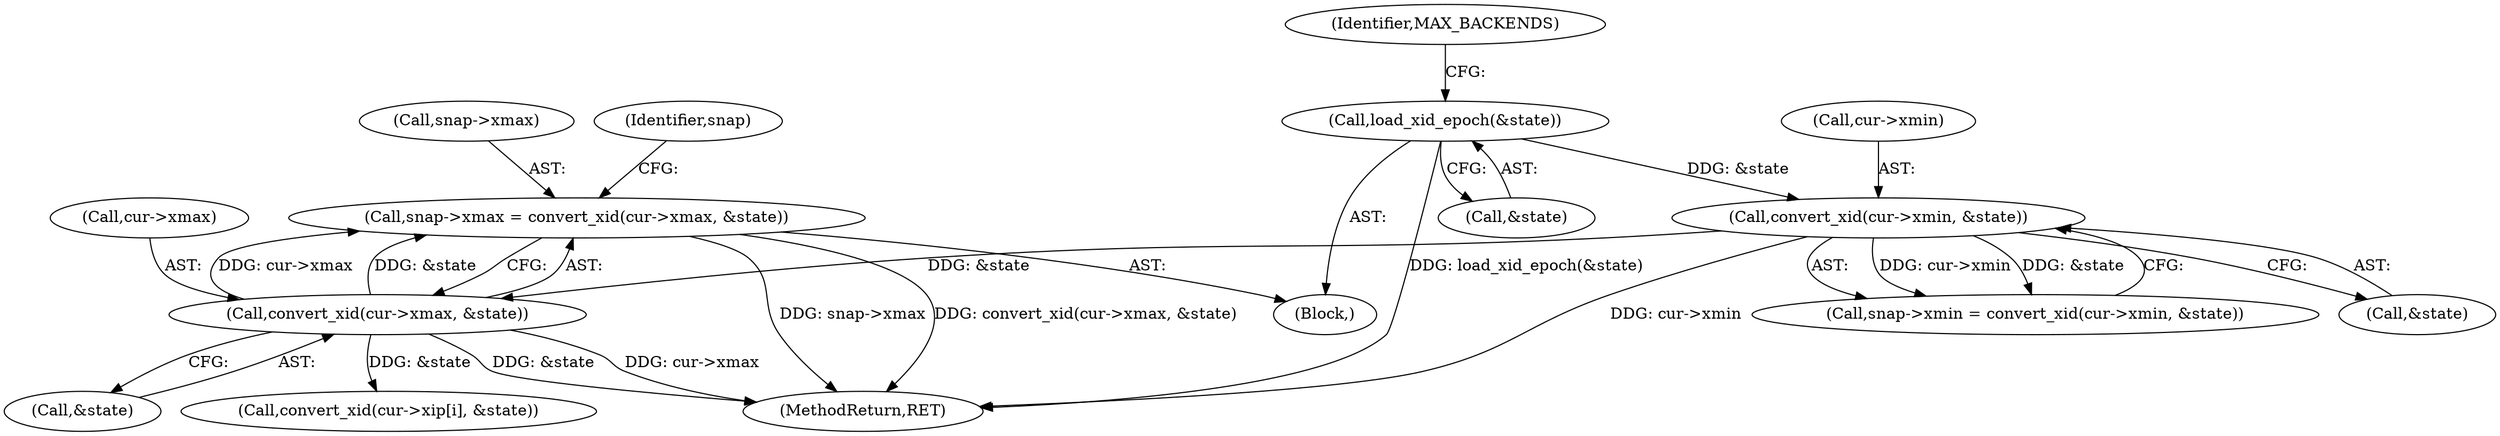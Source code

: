 digraph "0_postgres_31400a673325147e1205326008e32135a78b4d8a_18@pointer" {
"1000159" [label="(Call,snap->xmax = convert_xid(cur->xmax, &state))"];
"1000163" [label="(Call,convert_xid(cur->xmax, &state))"];
"1000153" [label="(Call,convert_xid(cur->xmin, &state))"];
"1000123" [label="(Call,load_xid_epoch(&state))"];
"1000124" [label="(Call,&state)"];
"1000149" [label="(Call,snap->xmin = convert_xid(cur->xmin, &state))"];
"1000167" [label="(Call,&state)"];
"1000157" [label="(Call,&state)"];
"1000160" [label="(Call,snap->xmax)"];
"1000171" [label="(Identifier,snap)"];
"1000201" [label="(MethodReturn,RET)"];
"1000106" [label="(Block,)"];
"1000129" [label="(Identifier,MAX_BACKENDS)"];
"1000164" [label="(Call,cur->xmax)"];
"1000153" [label="(Call,convert_xid(cur->xmin, &state))"];
"1000163" [label="(Call,convert_xid(cur->xmax, &state))"];
"1000123" [label="(Call,load_xid_epoch(&state))"];
"1000159" [label="(Call,snap->xmax = convert_xid(cur->xmax, &state))"];
"1000154" [label="(Call,cur->xmin)"];
"1000189" [label="(Call,convert_xid(cur->xip[i], &state))"];
"1000159" -> "1000106"  [label="AST: "];
"1000159" -> "1000163"  [label="CFG: "];
"1000160" -> "1000159"  [label="AST: "];
"1000163" -> "1000159"  [label="AST: "];
"1000171" -> "1000159"  [label="CFG: "];
"1000159" -> "1000201"  [label="DDG: snap->xmax"];
"1000159" -> "1000201"  [label="DDG: convert_xid(cur->xmax, &state)"];
"1000163" -> "1000159"  [label="DDG: cur->xmax"];
"1000163" -> "1000159"  [label="DDG: &state"];
"1000163" -> "1000167"  [label="CFG: "];
"1000164" -> "1000163"  [label="AST: "];
"1000167" -> "1000163"  [label="AST: "];
"1000163" -> "1000201"  [label="DDG: cur->xmax"];
"1000163" -> "1000201"  [label="DDG: &state"];
"1000153" -> "1000163"  [label="DDG: &state"];
"1000163" -> "1000189"  [label="DDG: &state"];
"1000153" -> "1000149"  [label="AST: "];
"1000153" -> "1000157"  [label="CFG: "];
"1000154" -> "1000153"  [label="AST: "];
"1000157" -> "1000153"  [label="AST: "];
"1000149" -> "1000153"  [label="CFG: "];
"1000153" -> "1000201"  [label="DDG: cur->xmin"];
"1000153" -> "1000149"  [label="DDG: cur->xmin"];
"1000153" -> "1000149"  [label="DDG: &state"];
"1000123" -> "1000153"  [label="DDG: &state"];
"1000123" -> "1000106"  [label="AST: "];
"1000123" -> "1000124"  [label="CFG: "];
"1000124" -> "1000123"  [label="AST: "];
"1000129" -> "1000123"  [label="CFG: "];
"1000123" -> "1000201"  [label="DDG: load_xid_epoch(&state)"];
}
